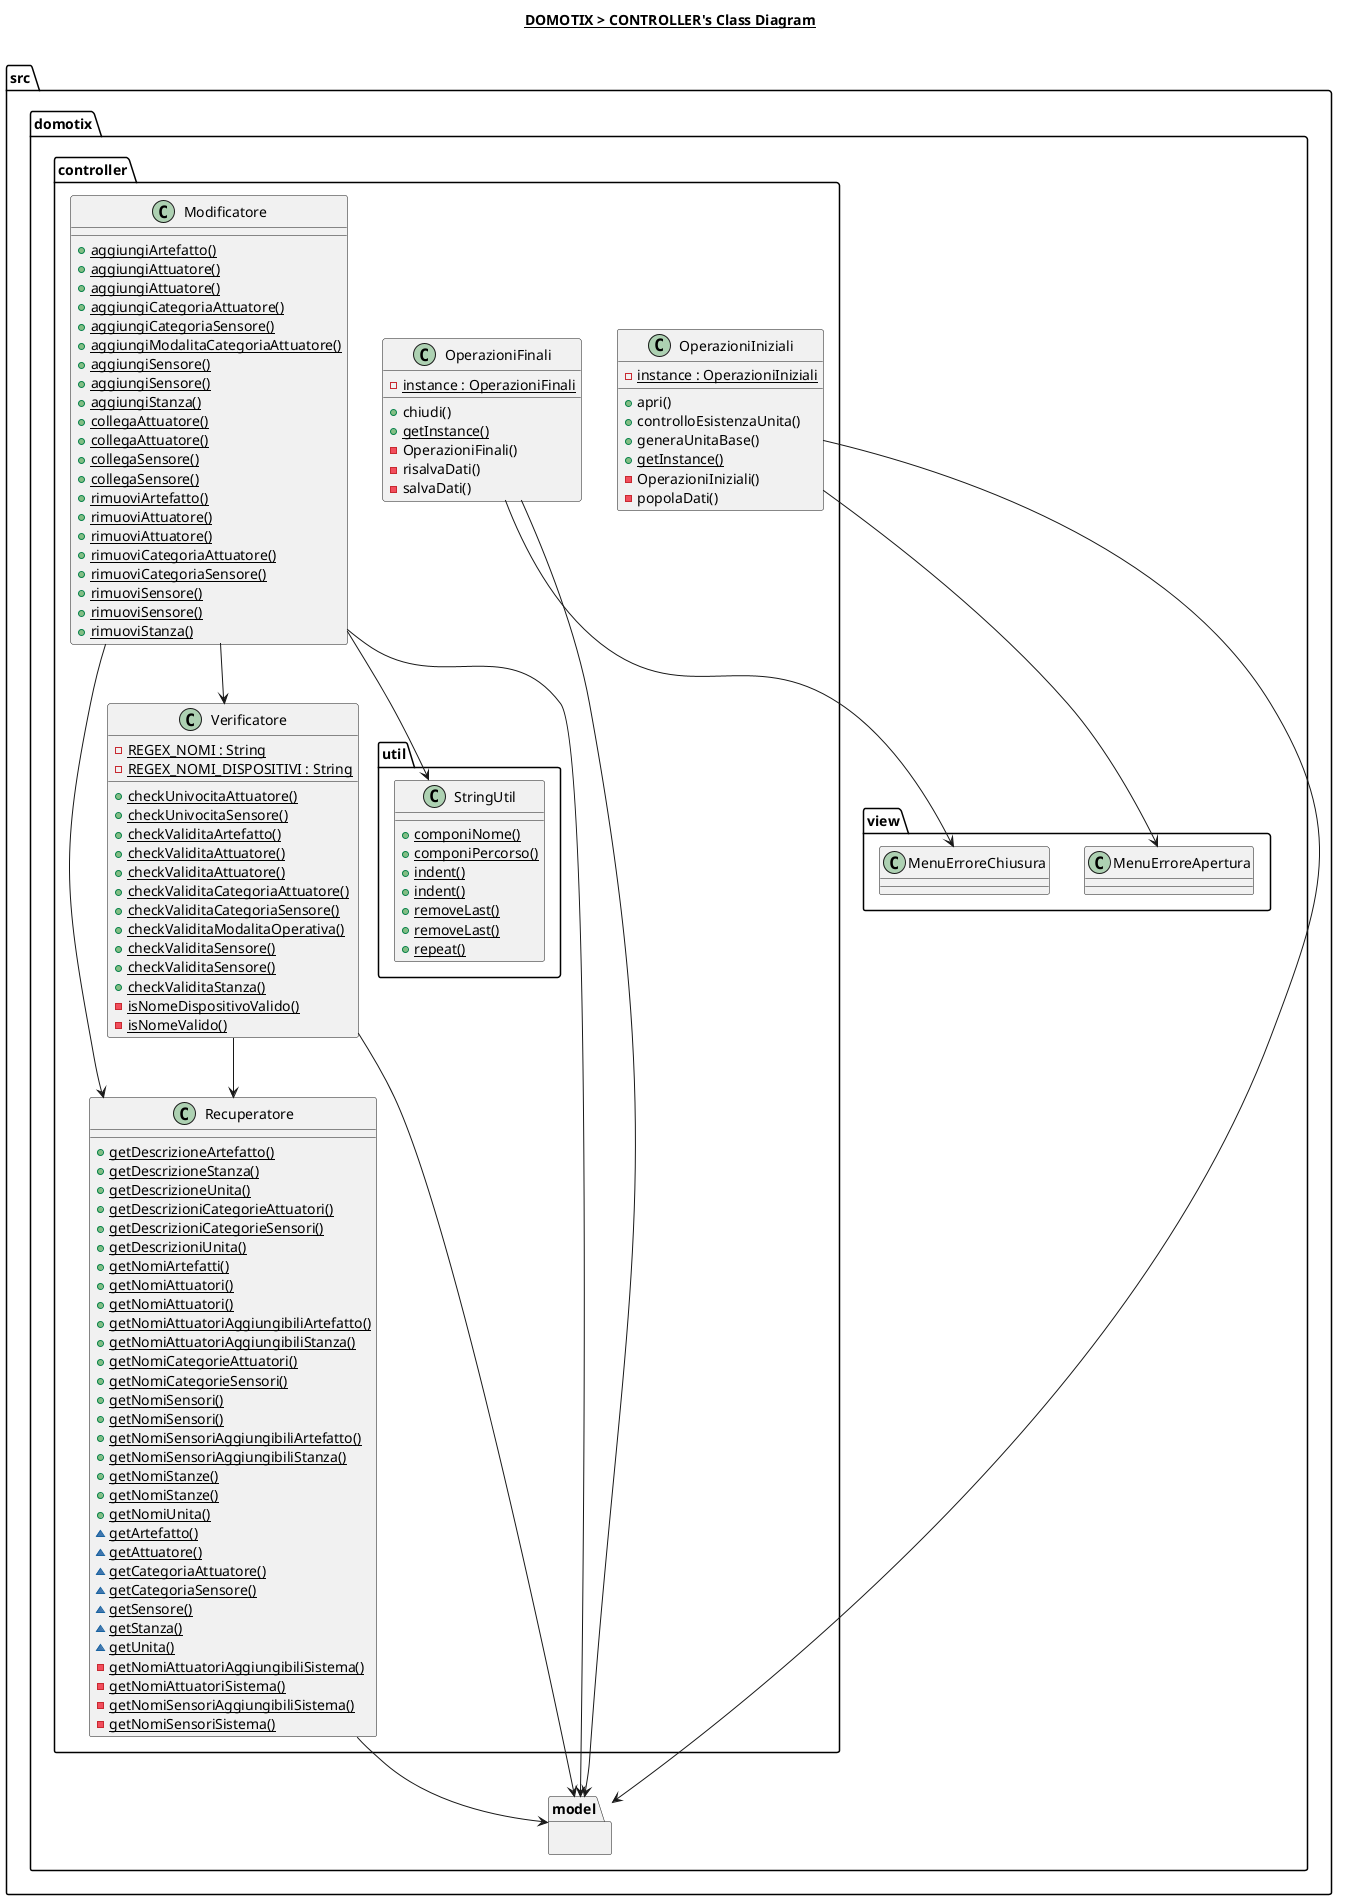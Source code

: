 @startuml

title __DOMOTIX > CONTROLLER's Class Diagram__\n

namespace src.domotix.controller {
    class src.domotix.controller.Modificatore {
        {static} + aggiungiArtefatto()
        {static} + aggiungiAttuatore()
        {static} + aggiungiAttuatore()
        {static} + aggiungiCategoriaAttuatore()
        {static} + aggiungiCategoriaSensore()
        {static} + aggiungiModalitaCategoriaAttuatore()
        {static} + aggiungiSensore()
        {static} + aggiungiSensore()
        {static} + aggiungiStanza()
        {static} + collegaAttuatore()
        {static} + collegaAttuatore()
        {static} + collegaSensore()
        {static} + collegaSensore()
        {static} + rimuoviArtefatto()
        {static} + rimuoviAttuatore()
        {static} + rimuoviAttuatore()
        {static} + rimuoviCategoriaAttuatore()
        {static} + rimuoviCategoriaSensore()
        {static} + rimuoviSensore()
        {static} + rimuoviSensore()
        {static} + rimuoviStanza()
    }

    class src.domotix.controller.OperazioniFinali {
        {static} - instance : OperazioniFinali
        + chiudi()
        {static} + getInstance()
        - OperazioniFinali()
        - risalvaDati()
        - salvaDati()
    }

    class src.domotix.controller.OperazioniIniziali {
        {static} - instance : OperazioniIniziali
        + apri()
        + controlloEsistenzaUnita()
        + generaUnitaBase()
        {static} + getInstance()
        - OperazioniIniziali()
        - popolaDati()
    }

    class src.domotix.controller.Recuperatore {
        {static} + getDescrizioneArtefatto()
        {static} + getDescrizioneStanza()
        {static} + getDescrizioneUnita()
        {static} + getDescrizioniCategorieAttuatori()
        {static} + getDescrizioniCategorieSensori()
        {static} + getDescrizioniUnita()
        {static} + getNomiArtefatti()
        {static} + getNomiAttuatori()
        {static} + getNomiAttuatori()
        {static} + getNomiAttuatoriAggiungibiliArtefatto()
        {static} + getNomiAttuatoriAggiungibiliStanza()
        {static} + getNomiCategorieAttuatori()
        {static} + getNomiCategorieSensori()
        {static} + getNomiSensori()
        {static} + getNomiSensori()
        {static} + getNomiSensoriAggiungibiliArtefatto()
        {static} + getNomiSensoriAggiungibiliStanza()
        {static} + getNomiStanze()
        {static} + getNomiStanze()
        {static} + getNomiUnita()
        {static} ~ getArtefatto()
        {static} ~ getAttuatore()
        {static} ~ getCategoriaAttuatore()
        {static} ~ getCategoriaSensore()
        {static} ~ getSensore()
        {static} ~ getStanza()
        {static} ~ getUnita()
        {static} - getNomiAttuatoriAggiungibiliSistema()
        {static} - getNomiAttuatoriSistema()
        {static} - getNomiSensoriAggiungibiliSistema()
        {static} - getNomiSensoriSistema()
    }

    class src.domotix.controller.Verificatore {
        {static} - REGEX_NOMI : String
        {static} - REGEX_NOMI_DISPOSITIVI : String
        {static} + checkUnivocitaAttuatore()
        {static} + checkUnivocitaSensore()
        {static} + checkValiditaArtefatto()
        {static} + checkValiditaAttuatore()
        {static} + checkValiditaAttuatore()
        {static} + checkValiditaCategoriaAttuatore()
        {static} + checkValiditaCategoriaSensore()
        {static} + checkValiditaModalitaOperativa()
        {static} + checkValiditaSensore()
        {static} + checkValiditaSensore()
        {static} + checkValiditaStanza()
        {static} - isNomeDispositivoValido()
        {static} - isNomeValido()
    }

    namespace util {
        class src.domotix.controller.util.StringUtil {
            {static} + componiNome()
            {static} + componiPercorso()
            {static} + indent()
            {static} + indent()
            {static} + removeLast()
            {static} + removeLast()
            {static} + repeat()
        }
    }
}

namespace src.domotix.model {

}

src.domotix.controller.Modificatore --> src.domotix.controller.util.StringUtil
src.domotix.controller.Modificatore --> src.domotix.controller.Recuperatore
src.domotix.controller.Modificatore --> src.domotix.controller.Verificatore
src.domotix.controller.Modificatore --> src.domotix.model

src.domotix.controller.Verificatore --> src.domotix.controller.Recuperatore
src.domotix.controller.Verificatore --> src.domotix.model

src.domotix.controller.Recuperatore --> src.domotix.model

src.domotix.controller.OperazioniIniziali --> src.domotix.model
src.domotix.controller.OperazioniIniziali --> src.domotix.view.MenuErroreApertura

src.domotix.controller.OperazioniFinali --> src.domotix.model
src.domotix.controller.OperazioniFinali --> src.domotix.view.MenuErroreChiusura

@enduml
